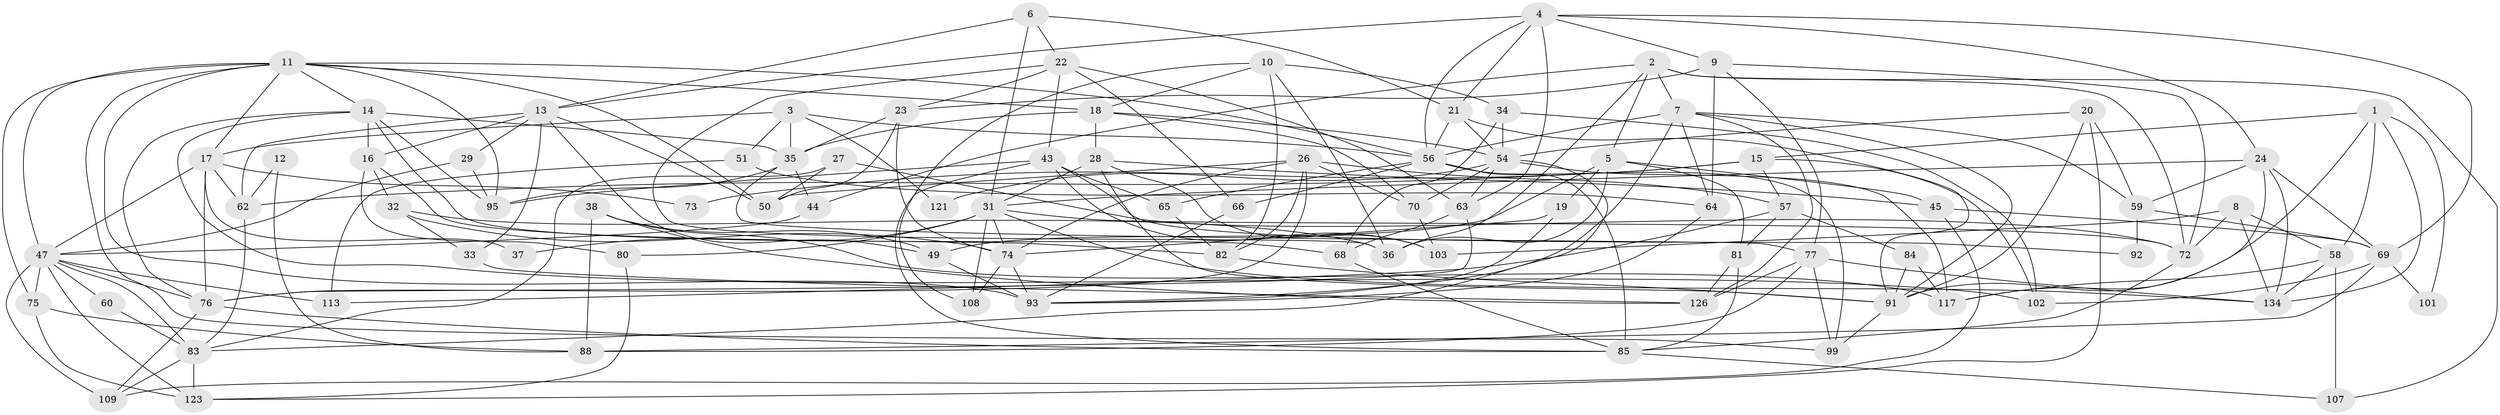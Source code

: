 // original degree distribution, {5: 0.19852941176470587, 3: 0.2647058823529412, 4: 0.2867647058823529, 6: 0.08088235294117647, 7: 0.03676470588235294, 2: 0.125, 10: 0.007352941176470588}
// Generated by graph-tools (version 1.1) at 2025/41/03/06/25 10:41:53]
// undirected, 87 vertices, 216 edges
graph export_dot {
graph [start="1"]
  node [color=gray90,style=filled];
  1;
  2 [super="+115"];
  3 [super="+25"];
  4 [super="+132"];
  5 [super="+40"];
  6 [super="+48"];
  7 [super="+122"];
  8 [super="+55"];
  9 [super="+128"];
  10;
  11 [super="+42"];
  12;
  13 [super="+110"];
  14 [super="+78"];
  15 [super="+106"];
  16 [super="+30"];
  17 [super="+111"];
  18 [super="+98"];
  19;
  20 [super="+53"];
  21 [super="+41"];
  22 [super="+71"];
  23;
  24;
  26 [super="+52"];
  27;
  28 [super="+119"];
  29;
  31 [super="+97"];
  32;
  33 [super="+39"];
  34 [super="+131"];
  35;
  36;
  37;
  38;
  43 [super="+46"];
  44 [super="+89"];
  45 [super="+133"];
  47 [super="+86"];
  49;
  50 [super="+105"];
  51;
  54 [super="+61"];
  56 [super="+104"];
  57 [super="+136"];
  58 [super="+79"];
  59;
  60;
  62 [super="+125"];
  63 [super="+67"];
  64;
  65;
  66;
  68 [super="+129"];
  69 [super="+135"];
  70;
  72 [super="+100"];
  73;
  74 [super="+96"];
  75;
  76 [super="+130"];
  77 [super="+87"];
  80 [super="+94"];
  81;
  82 [super="+124"];
  83 [super="+114"];
  84;
  85 [super="+90"];
  88 [super="+116"];
  91 [super="+120"];
  92;
  93 [super="+112"];
  95 [super="+127"];
  99;
  101;
  102;
  103;
  107;
  108;
  109;
  113;
  117 [super="+118"];
  121;
  123;
  126;
  134;
  1 -- 134;
  1 -- 15;
  1 -- 58;
  1 -- 101;
  1 -- 91;
  2 -- 36;
  2 -- 44;
  2 -- 5;
  2 -- 7;
  2 -- 72;
  2 -- 107;
  3 -- 35;
  3 -- 121;
  3 -- 51;
  3 -- 56;
  3 -- 17;
  4 -- 21;
  4 -- 24;
  4 -- 63;
  4 -- 69;
  4 -- 9;
  4 -- 56;
  4 -- 13;
  5 -- 19;
  5 -- 45;
  5 -- 49;
  5 -- 81;
  5 -- 36;
  6 -- 13;
  6 -- 31;
  6 -- 22;
  6 -- 21;
  7 -- 126;
  7 -- 64;
  7 -- 56;
  7 -- 59;
  7 -- 91;
  7 -- 93;
  8 -- 134;
  8 -- 103;
  8 -- 58;
  8 -- 72;
  9 -- 64;
  9 -- 23;
  9 -- 72;
  9 -- 77;
  10 -- 18;
  10 -- 36;
  10 -- 34;
  10 -- 82;
  10 -- 108;
  11 -- 99;
  11 -- 75;
  11 -- 18;
  11 -- 93;
  11 -- 47;
  11 -- 56;
  11 -- 50;
  11 -- 14;
  11 -- 17;
  11 -- 95;
  12 -- 62;
  12 -- 88;
  13 -- 16;
  13 -- 33 [weight=2];
  13 -- 50;
  13 -- 49;
  13 -- 29;
  13 -- 62;
  14 -- 16;
  14 -- 35;
  14 -- 68;
  14 -- 102;
  14 -- 76;
  14 -- 95;
  15 -- 102;
  15 -- 73;
  15 -- 62 [weight=2];
  15 -- 57;
  16 -- 82 [weight=2];
  16 -- 32;
  16 -- 80;
  17 -- 76;
  17 -- 47;
  17 -- 37;
  17 -- 73;
  17 -- 62;
  18 -- 35;
  18 -- 70;
  18 -- 54;
  18 -- 28;
  19 -- 74;
  19 -- 93;
  20 -- 123;
  20 -- 59;
  20 -- 91;
  20 -- 54;
  21 -- 91;
  21 -- 56;
  21 -- 54;
  22 -- 23;
  22 -- 36;
  22 -- 63;
  22 -- 66;
  22 -- 43;
  23 -- 74;
  23 -- 35;
  23 -- 50;
  24 -- 59;
  24 -- 117;
  24 -- 134;
  24 -- 69;
  24 -- 31;
  26 -- 57;
  26 -- 82;
  26 -- 76;
  26 -- 70;
  26 -- 74;
  26 -- 50;
  27 -- 83;
  27 -- 72;
  27 -- 50;
  28 -- 103;
  28 -- 31;
  28 -- 45;
  28 -- 91;
  29 -- 47;
  29 -- 95;
  31 -- 74;
  31 -- 37;
  31 -- 108;
  31 -- 134;
  31 -- 72;
  31 -- 80;
  32 -- 36;
  32 -- 74;
  32 -- 33;
  33 -- 126;
  34 -- 54;
  34 -- 68;
  34 -- 102;
  35 -- 77;
  35 -- 44;
  35 -- 95;
  38 -- 49;
  38 -- 126;
  38 -- 88;
  38 -- 117;
  43 -- 65;
  43 -- 103;
  43 -- 85;
  43 -- 92;
  43 -- 95;
  44 -- 47;
  45 -- 109;
  45 -- 69;
  47 -- 109;
  47 -- 75;
  47 -- 76 [weight=2];
  47 -- 83;
  47 -- 113;
  47 -- 123;
  47 -- 60;
  49 -- 93;
  51 -- 64;
  51 -- 113;
  54 -- 63;
  54 -- 70;
  54 -- 83;
  54 -- 121;
  54 -- 117;
  56 -- 85 [weight=2];
  56 -- 65;
  56 -- 66;
  56 -- 99;
  57 -- 113;
  57 -- 81;
  57 -- 84;
  58 -- 134;
  58 -- 107;
  58 -- 117;
  59 -- 69;
  59 -- 92;
  60 -- 83;
  62 -- 83;
  63 -- 76;
  63 -- 68;
  64 -- 93;
  65 -- 82;
  66 -- 93;
  68 -- 85;
  69 -- 101;
  69 -- 102;
  69 -- 88;
  70 -- 103;
  72 -- 85;
  74 -- 93 [weight=2];
  74 -- 108;
  75 -- 123;
  75 -- 88;
  76 -- 109;
  76 -- 85;
  77 -- 134;
  77 -- 126;
  77 -- 99;
  77 -- 88;
  80 -- 123;
  81 -- 126;
  81 -- 85;
  82 -- 91;
  83 -- 123;
  83 -- 109;
  84 -- 91;
  84 -- 117;
  85 -- 107;
  91 -- 99;
}
